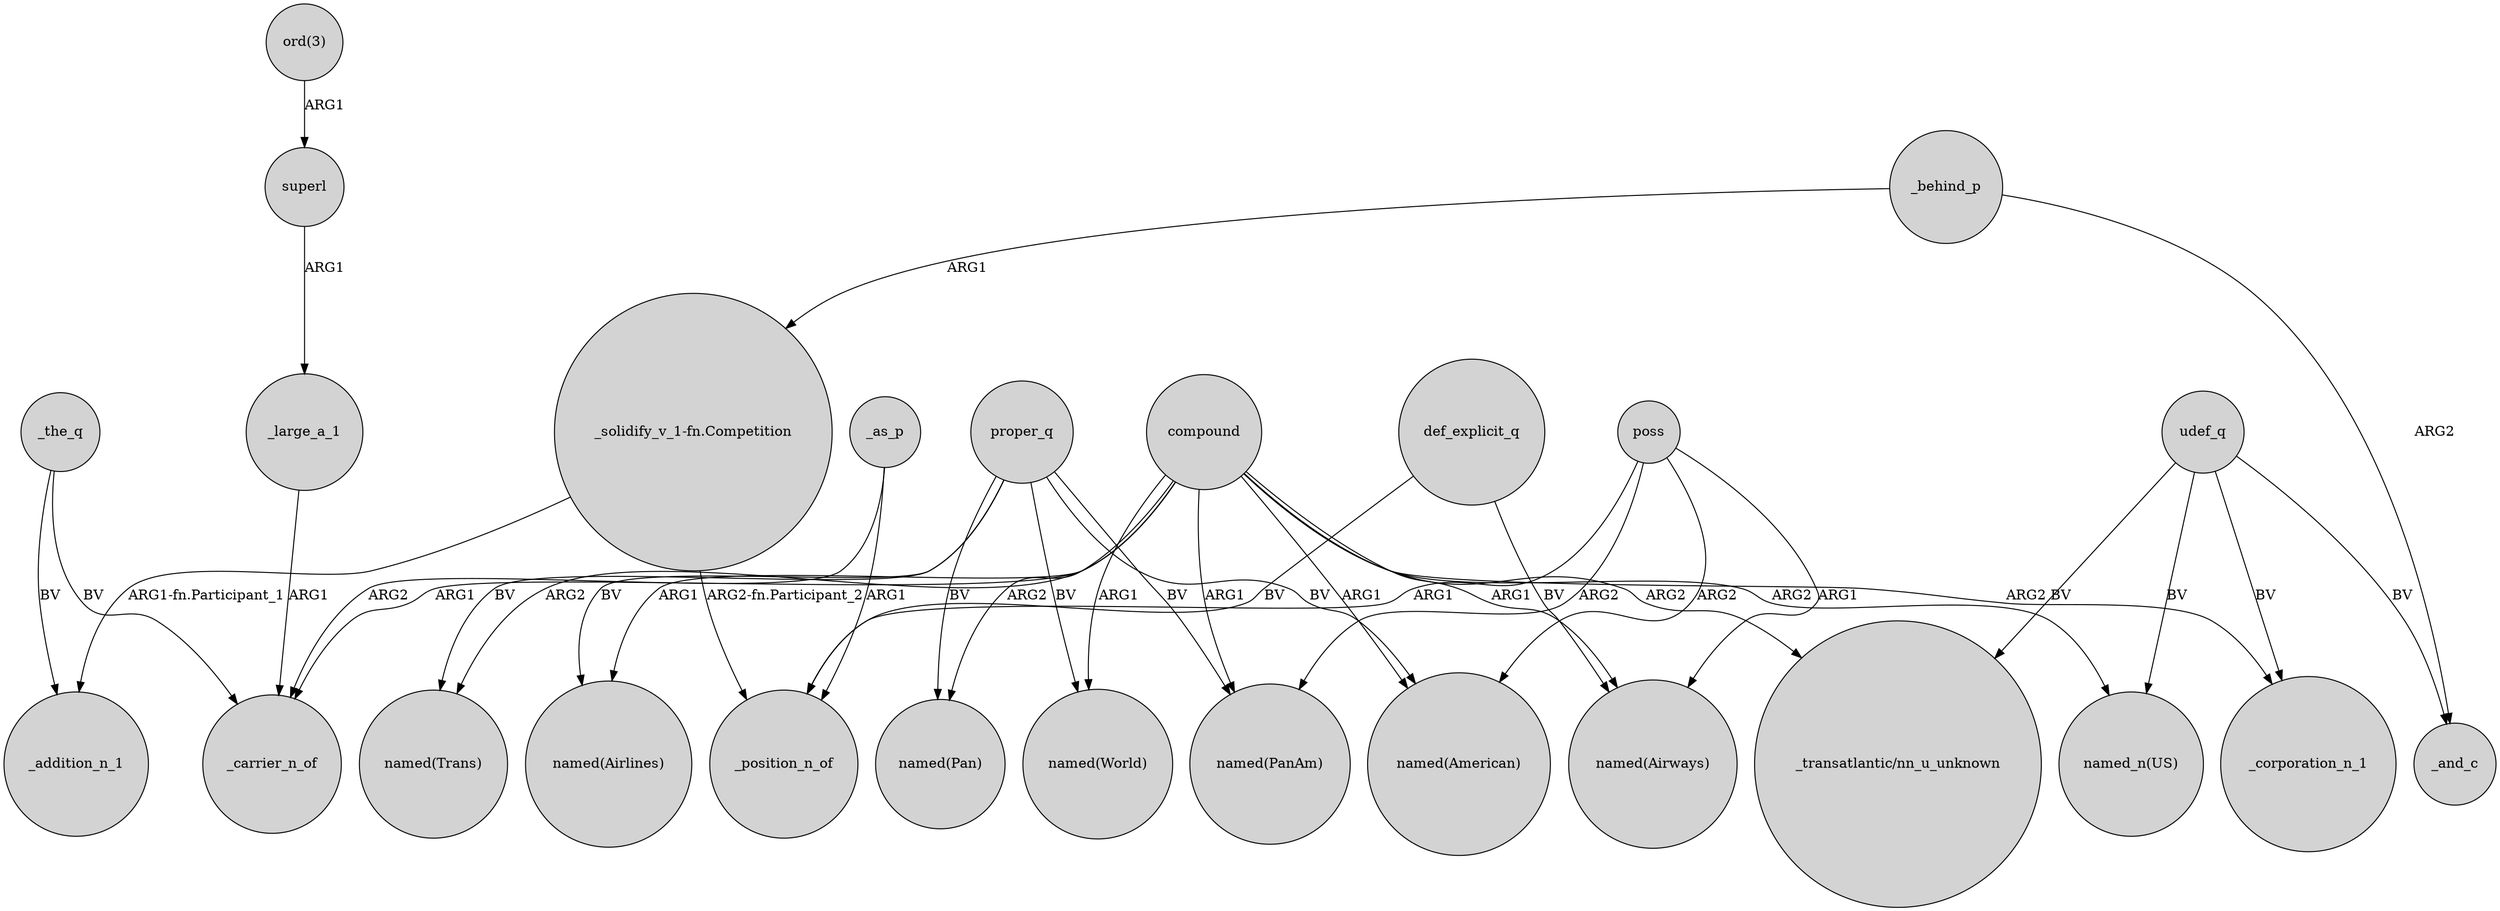 digraph {
	node [shape=circle style=filled]
	_behind_p -> "_solidify_v_1-fn.Competition" [label=ARG1]
	compound -> "named(Airlines)" [label=ARG1]
	_the_q -> _addition_n_1 [label=BV]
	"ord(3)" -> superl [label=ARG1]
	compound -> "named(Pan)" [label=ARG2]
	poss -> "named(Airways)" [label=ARG1]
	compound -> "named(World)" [label=ARG1]
	proper_q -> "named(Pan)" [label=BV]
	udef_q -> _and_c [label=BV]
	compound -> "named(PanAm)" [label=ARG1]
	proper_q -> "named(Airlines)" [label=BV]
	def_explicit_q -> _position_n_of [label=BV]
	compound -> "named(Airways)" [label=ARG1]
	poss -> "named(PanAm)" [label=ARG2]
	"_solidify_v_1-fn.Competition" -> _addition_n_1 [label="ARG1-fn.Participant_1"]
	poss -> _position_n_of [label=ARG1]
	poss -> "named(American)" [label=ARG2]
	_as_p -> _carrier_n_of [label=ARG2]
	def_explicit_q -> "named(Airways)" [label=BV]
	_the_q -> _carrier_n_of [label=BV]
	udef_q -> "_transatlantic/nn_u_unknown" [label=BV]
	compound -> "named(Trans)" [label=ARG2]
	_as_p -> _position_n_of [label=ARG1]
	_large_a_1 -> _carrier_n_of [label=ARG1]
	compound -> "_transatlantic/nn_u_unknown" [label=ARG2]
	compound -> _corporation_n_1 [label=ARG2]
	udef_q -> _corporation_n_1 [label=BV]
	proper_q -> "named(World)" [label=BV]
	_behind_p -> _and_c [label=ARG2]
	proper_q -> "named(Trans)" [label=BV]
	"_solidify_v_1-fn.Competition" -> _position_n_of [label="ARG2-fn.Participant_2"]
	proper_q -> "named(American)" [label=BV]
	compound -> "named(American)" [label=ARG1]
	compound -> _carrier_n_of [label=ARG1]
	compound -> "named_n(US)" [label=ARG2]
	superl -> _large_a_1 [label=ARG1]
	udef_q -> "named_n(US)" [label=BV]
	proper_q -> "named(PanAm)" [label=BV]
}
